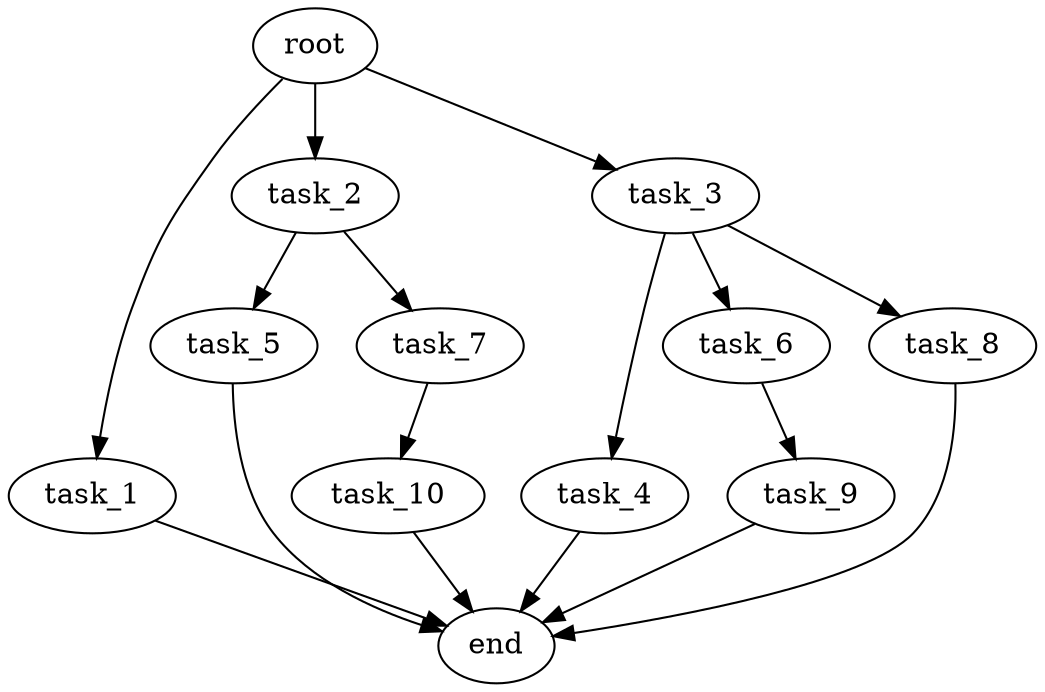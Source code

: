 digraph G {
  root [size="0.000000e+00"];
  task_1 [size="1.574942e+09"];
  task_2 [size="6.178764e+09"];
  task_3 [size="6.740013e+09"];
  task_4 [size="2.721756e+09"];
  task_5 [size="6.619725e+09"];
  task_6 [size="4.857131e+09"];
  task_7 [size="4.421000e+09"];
  task_8 [size="2.732395e+09"];
  task_9 [size="7.549676e+09"];
  task_10 [size="1.139061e+09"];
  end [size="0.000000e+00"];

  root -> task_1 [size="1.000000e-12"];
  root -> task_2 [size="1.000000e-12"];
  root -> task_3 [size="1.000000e-12"];
  task_1 -> end [size="1.000000e-12"];
  task_2 -> task_5 [size="6.619725e+08"];
  task_2 -> task_7 [size="4.421000e+08"];
  task_3 -> task_4 [size="2.721756e+08"];
  task_3 -> task_6 [size="4.857131e+08"];
  task_3 -> task_8 [size="2.732395e+08"];
  task_4 -> end [size="1.000000e-12"];
  task_5 -> end [size="1.000000e-12"];
  task_6 -> task_9 [size="7.549676e+08"];
  task_7 -> task_10 [size="1.139061e+08"];
  task_8 -> end [size="1.000000e-12"];
  task_9 -> end [size="1.000000e-12"];
  task_10 -> end [size="1.000000e-12"];
}
